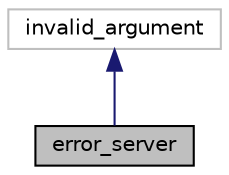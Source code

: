 digraph "error_server"
{
 // LATEX_PDF_SIZE
  edge [fontname="Helvetica",fontsize="10",labelfontname="Helvetica",labelfontsize="10"];
  node [fontname="Helvetica",fontsize="10",shape=record];
  Node1 [label="error_server",height=0.2,width=0.4,color="black", fillcolor="grey75", style="filled", fontcolor="black",tooltip="Класс для обработки ошибок возникающих при работе сервера"];
  Node2 -> Node1 [dir="back",color="midnightblue",fontsize="10",style="solid",fontname="Helvetica"];
  Node2 [label="invalid_argument",height=0.2,width=0.4,color="grey75", fillcolor="white", style="filled",tooltip=" "];
}
